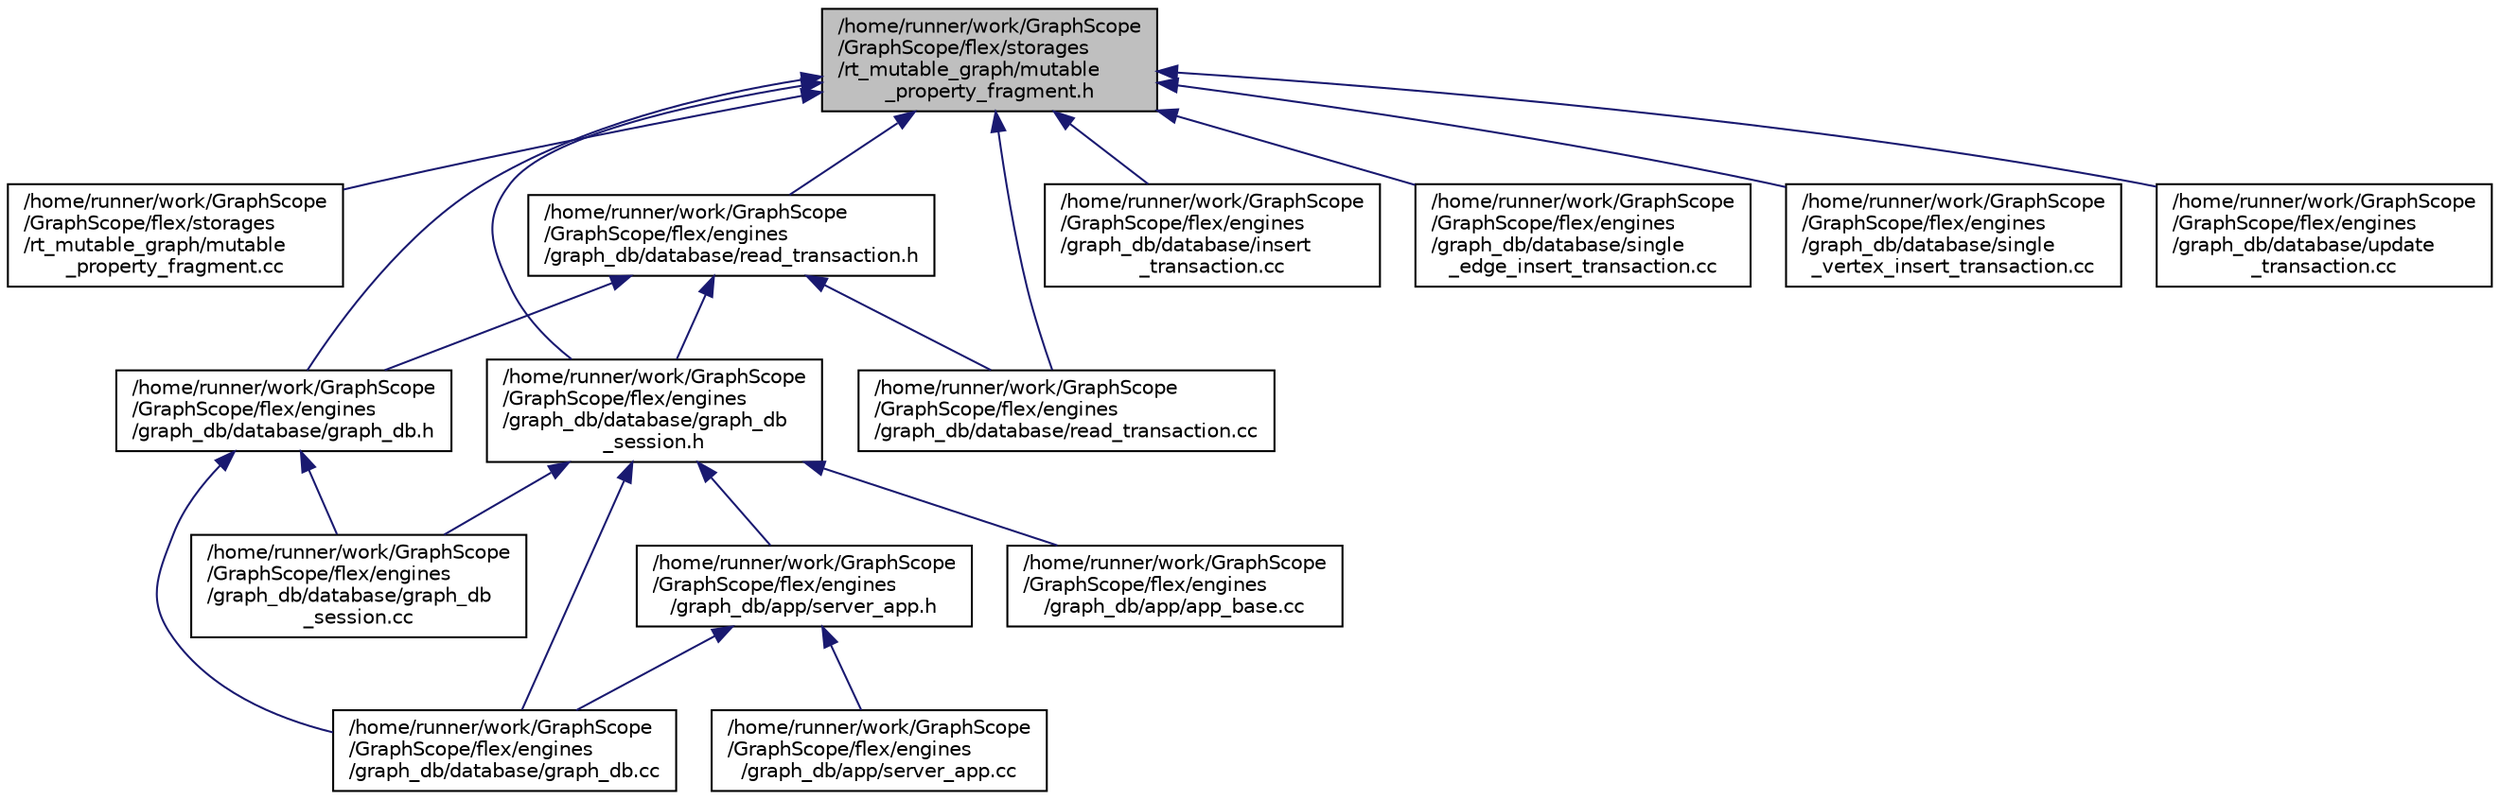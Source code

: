 digraph "/home/runner/work/GraphScope/GraphScope/flex/storages/rt_mutable_graph/mutable_property_fragment.h"
{
 // LATEX_PDF_SIZE
  edge [fontname="Helvetica",fontsize="10",labelfontname="Helvetica",labelfontsize="10"];
  node [fontname="Helvetica",fontsize="10",shape=record];
  Node1 [label="/home/runner/work/GraphScope\l/GraphScope/flex/storages\l/rt_mutable_graph/mutable\l_property_fragment.h",height=0.2,width=0.4,color="black", fillcolor="grey75", style="filled", fontcolor="black",tooltip=" "];
  Node1 -> Node2 [dir="back",color="midnightblue",fontsize="10",style="solid",fontname="Helvetica"];
  Node2 [label="/home/runner/work/GraphScope\l/GraphScope/flex/storages\l/rt_mutable_graph/mutable\l_property_fragment.cc",height=0.2,width=0.4,color="black", fillcolor="white", style="filled",URL="$mutable__property__fragment_8cc.html",tooltip=" "];
  Node1 -> Node3 [dir="back",color="midnightblue",fontsize="10",style="solid",fontname="Helvetica"];
  Node3 [label="/home/runner/work/GraphScope\l/GraphScope/flex/engines\l/graph_db/database/graph_db.h",height=0.2,width=0.4,color="black", fillcolor="white", style="filled",URL="$graph__db_8h.html",tooltip=" "];
  Node3 -> Node4 [dir="back",color="midnightblue",fontsize="10",style="solid",fontname="Helvetica"];
  Node4 [label="/home/runner/work/GraphScope\l/GraphScope/flex/engines\l/graph_db/database/graph_db.cc",height=0.2,width=0.4,color="black", fillcolor="white", style="filled",URL="$graph__db_8cc.html",tooltip=" "];
  Node3 -> Node5 [dir="back",color="midnightblue",fontsize="10",style="solid",fontname="Helvetica"];
  Node5 [label="/home/runner/work/GraphScope\l/GraphScope/flex/engines\l/graph_db/database/graph_db\l_session.cc",height=0.2,width=0.4,color="black", fillcolor="white", style="filled",URL="$graph__db__session_8cc.html",tooltip=" "];
  Node1 -> Node6 [dir="back",color="midnightblue",fontsize="10",style="solid",fontname="Helvetica"];
  Node6 [label="/home/runner/work/GraphScope\l/GraphScope/flex/engines\l/graph_db/database/graph_db\l_session.h",height=0.2,width=0.4,color="black", fillcolor="white", style="filled",URL="$graph__db__session_8h.html",tooltip=" "];
  Node6 -> Node7 [dir="back",color="midnightblue",fontsize="10",style="solid",fontname="Helvetica"];
  Node7 [label="/home/runner/work/GraphScope\l/GraphScope/flex/engines\l/graph_db/app/app_base.cc",height=0.2,width=0.4,color="black", fillcolor="white", style="filled",URL="$app__base_8cc.html",tooltip=" "];
  Node6 -> Node8 [dir="back",color="midnightblue",fontsize="10",style="solid",fontname="Helvetica"];
  Node8 [label="/home/runner/work/GraphScope\l/GraphScope/flex/engines\l/graph_db/app/server_app.h",height=0.2,width=0.4,color="black", fillcolor="white", style="filled",URL="$server__app_8h.html",tooltip=" "];
  Node8 -> Node9 [dir="back",color="midnightblue",fontsize="10",style="solid",fontname="Helvetica"];
  Node9 [label="/home/runner/work/GraphScope\l/GraphScope/flex/engines\l/graph_db/app/server_app.cc",height=0.2,width=0.4,color="black", fillcolor="white", style="filled",URL="$server__app_8cc.html",tooltip=" "];
  Node8 -> Node4 [dir="back",color="midnightblue",fontsize="10",style="solid",fontname="Helvetica"];
  Node6 -> Node4 [dir="back",color="midnightblue",fontsize="10",style="solid",fontname="Helvetica"];
  Node6 -> Node5 [dir="back",color="midnightblue",fontsize="10",style="solid",fontname="Helvetica"];
  Node1 -> Node10 [dir="back",color="midnightblue",fontsize="10",style="solid",fontname="Helvetica"];
  Node10 [label="/home/runner/work/GraphScope\l/GraphScope/flex/engines\l/graph_db/database/insert\l_transaction.cc",height=0.2,width=0.4,color="black", fillcolor="white", style="filled",URL="$insert__transaction_8cc.html",tooltip=" "];
  Node1 -> Node11 [dir="back",color="midnightblue",fontsize="10",style="solid",fontname="Helvetica"];
  Node11 [label="/home/runner/work/GraphScope\l/GraphScope/flex/engines\l/graph_db/database/read_transaction.cc",height=0.2,width=0.4,color="black", fillcolor="white", style="filled",URL="$read__transaction_8cc.html",tooltip=" "];
  Node1 -> Node12 [dir="back",color="midnightblue",fontsize="10",style="solid",fontname="Helvetica"];
  Node12 [label="/home/runner/work/GraphScope\l/GraphScope/flex/engines\l/graph_db/database/read_transaction.h",height=0.2,width=0.4,color="black", fillcolor="white", style="filled",URL="$read__transaction_8h.html",tooltip=" "];
  Node12 -> Node3 [dir="back",color="midnightblue",fontsize="10",style="solid",fontname="Helvetica"];
  Node12 -> Node6 [dir="back",color="midnightblue",fontsize="10",style="solid",fontname="Helvetica"];
  Node12 -> Node11 [dir="back",color="midnightblue",fontsize="10",style="solid",fontname="Helvetica"];
  Node1 -> Node13 [dir="back",color="midnightblue",fontsize="10",style="solid",fontname="Helvetica"];
  Node13 [label="/home/runner/work/GraphScope\l/GraphScope/flex/engines\l/graph_db/database/single\l_edge_insert_transaction.cc",height=0.2,width=0.4,color="black", fillcolor="white", style="filled",URL="$single__edge__insert__transaction_8cc.html",tooltip=" "];
  Node1 -> Node14 [dir="back",color="midnightblue",fontsize="10",style="solid",fontname="Helvetica"];
  Node14 [label="/home/runner/work/GraphScope\l/GraphScope/flex/engines\l/graph_db/database/single\l_vertex_insert_transaction.cc",height=0.2,width=0.4,color="black", fillcolor="white", style="filled",URL="$single__vertex__insert__transaction_8cc.html",tooltip=" "];
  Node1 -> Node15 [dir="back",color="midnightblue",fontsize="10",style="solid",fontname="Helvetica"];
  Node15 [label="/home/runner/work/GraphScope\l/GraphScope/flex/engines\l/graph_db/database/update\l_transaction.cc",height=0.2,width=0.4,color="black", fillcolor="white", style="filled",URL="$update__transaction_8cc.html",tooltip=" "];
}
